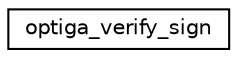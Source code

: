 digraph "Graphical Class Hierarchy"
{
 // LATEX_PDF_SIZE
  edge [fontname="Helvetica",fontsize="10",labelfontname="Helvetica",labelfontsize="10"];
  node [fontname="Helvetica",fontsize="10",shape=record];
  rankdir="LR";
  Node0 [label="optiga_verify_sign",height=0.2,width=0.4,color="black", fillcolor="white", style="filled",URL="$d7/d33/structoptiga__verify__sign.html",tooltip="Specifies the data structure for ECDSA signature verification."];
}
